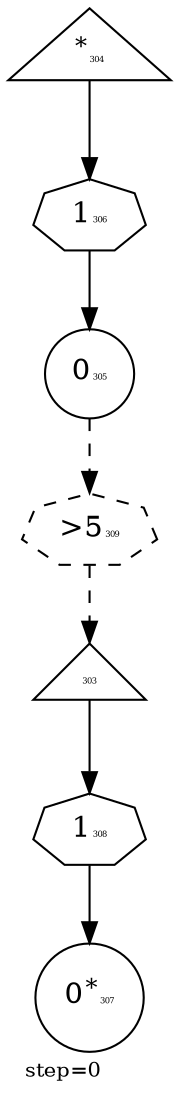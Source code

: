 digraph {
  graph  [labelloc=bottom,labeljust=left,fontsize="10",label="step=0"];
  "303" [shape=triangle,peripheries="1",label=<<FONT POINT-SIZE='4'>303</FONT>>,labelfontcolor=black,color=black];
  "304" [shape=triangle,peripheries="1",label=<<SUP>*</SUP><FONT POINT-SIZE='4'>304</FONT>>,labelfontcolor=black,color=black];
  "305" [shape=circle,peripheries="1",label=<0<FONT POINT-SIZE='4'>305</FONT>>,labelfontcolor=black,color=black];
  "307" [shape=circle,peripheries="1",label=<0<SUP>*</SUP><FONT POINT-SIZE='4'>307</FONT>>,labelfontcolor=black,color=black];
  "306" [label=<1<FONT POINT-SIZE='4'>306</FONT>>,peripheries="1",color=black,shape=septagon];
  "304" -> "306" [color=black];
  "306" -> "305" [color=black];
  "308" [label=<1<FONT POINT-SIZE='4'>308</FONT>>,peripheries="1",color=black,shape=septagon];
  "303" -> "308" [color=black];
  "308" -> "307" [color=black];
  "309" [label=<&gt;5<FONT POINT-SIZE='4'>309</FONT>>,peripheries="1",color=black,style=dashed,shape=septagon];
  "305" -> "309" [style=dashed,color=black];
  "309" -> "303" [style=dashed,color=black];
}